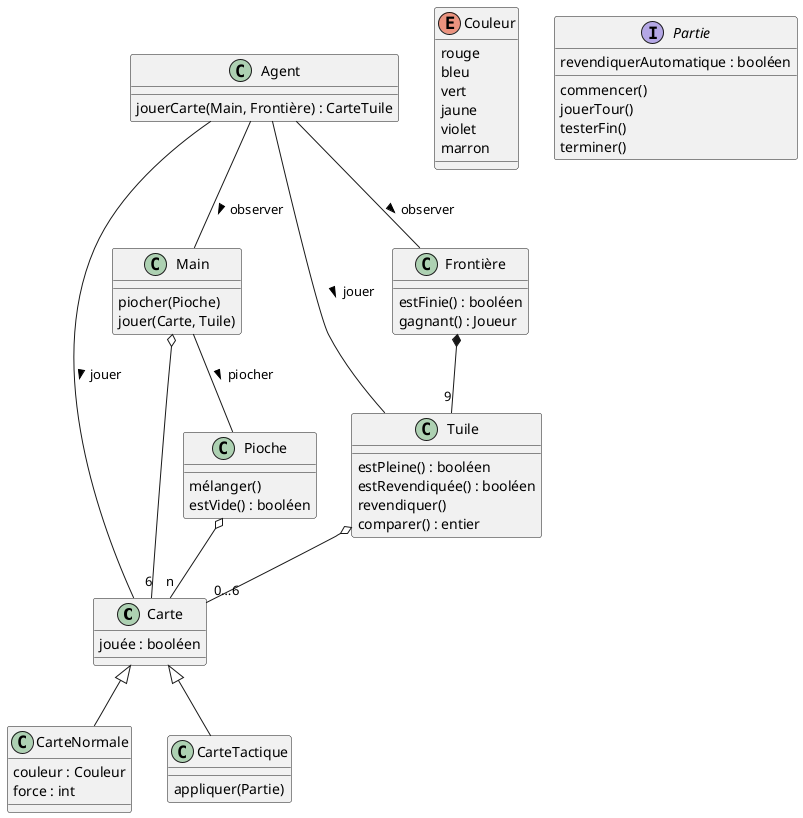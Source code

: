 @startuml SchottenTotten

class Carte {

    jouée : booléen
}

class CarteNormale {

    couleur : Couleur
    force : int 
}
enum Couleur {
    rouge
    bleu
    vert
    jaune
    violet
    marron
}
class CarteTactique {

    appliquer(Partie)
}
class Main {

    piocher(Pioche)
    jouer(Carte, Tuile)
}
class Pioche {

    mélanger()
    estVide() : booléen
}
class Tuile {

    estPleine() : booléen
    estRevendiquée() : booléen
    revendiquer()
    comparer() : entier
}
class Frontière {

    estFinie() : booléen
    gagnant() : Joueur
}
class Agent {

    jouerCarte(Main, Frontière) : CarteTuile
}
interface Partie {
    ' édition : texte 
    revendiquerAutomatique : booléen 
    commencer()
    jouerTour()
    testerFin()
    terminer()
}

Carte <|-- CarteNormale
Carte <|-- CarteTactique
Main o-- "6" Carte
Pioche o-- "n" Carte
Tuile o-- “0…6” Carte
Frontière *-- “9” Tuile

Agent -- Frontière : observer >
Agent -- Main : observer >

Agent -- Carte : jouer >
Agent -- Tuile : jouer >

Main -- Pioche : piocher >

@enduml